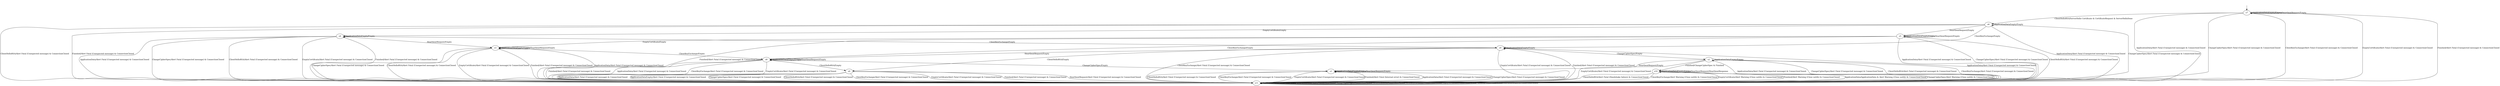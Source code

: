 digraph {
__start0 [label="" shape="none"];
__start0 -> s7;
s7
s0
s1
s2
s3
s4
s5
s6
s8
s9
s10
s11
s7 -> s11 [label="ApplicationData/Alert Fatal (Unexpected message) & ConnectionClosed"]
s7 -> s7 [label="ApplicationDataEmpty/Empty"]
s7 -> s11 [label="ChangeCipherSpec/Alert Fatal (Unexpected message) & ConnectionClosed"]
s7 -> s6 [label="ClientHelloRSA/ServerHello Certificate & CertificateRequest & ServerHelloDone"]
s7 -> s11 [label="ClientKeyExchange/Alert Fatal (Unexpected message) & ConnectionClosed"]
s7 -> s11 [label="EmptyCertificate/Alert Fatal (Unexpected message) & ConnectionClosed"]
s7 -> s11 [label="Finished/Alert Fatal (Unexpected message) & ConnectionClosed"]
s7 -> s7 [label="HeartbeatRequest/Empty"]
s0 -> s11 [label="ApplicationData/Alert Fatal (Unexpected message) & ConnectionClosed"]
s0 -> s11 [label="ApplicationDataEmpty/Alert Fatal (Unexpected message) & ConnectionClosed"]
s0 -> s11 [label="ChangeCipherSpec/Alert Fatal (Unexpected message) & ConnectionClosed"]
s0 -> s11 [label="ClientHelloRSA/Alert Fatal (Unexpected message) & ConnectionClosed"]
s0 -> s11 [label="ClientKeyExchange/Alert Fatal (Unexpected message) & ConnectionClosed"]
s0 -> s11 [label="EmptyCertificate/Alert Fatal (Unexpected message) & ConnectionClosed"]
s0 -> s11 [label="Finished/Alert Fatal (Unexpected message) & ConnectionClosed"]
s0 -> s11 [label="HeartbeatRequest/Alert Fatal (Unexpected message) & ConnectionClosed"]
s1 -> s11 [label="ApplicationData/Alert Fatal (Unexpected message) & ConnectionClosed"]
s1 -> s1 [label="ApplicationDataEmpty/Empty"]
s1 -> s11 [label="ChangeCipherSpec/Alert Fatal (Unexpected message) & ConnectionClosed"]
s1 -> s11 [label="ClientHelloRSA/Alert Fatal (Unexpected message) & ConnectionClosed"]
s1 -> s11 [label="ClientKeyExchange/Alert Fatal (Unexpected message) & ConnectionClosed"]
s1 -> s11 [label="EmptyCertificate/Alert Fatal (Unexpected message) & ConnectionClosed"]
s1 -> s11 [label="Finished/Alert Fatal (Internal error) & ConnectionClosed"]
s1 -> s1 [label="HeartbeatRequest/Empty"]
s2 -> s11 [label="ApplicationData/Alert Fatal (Unexpected message) & ConnectionClosed"]
s2 -> s2 [label="ApplicationDataEmpty/Empty"]
s2 -> s11 [label="ChangeCipherSpec/Alert Fatal (Unexpected message) & ConnectionClosed"]
s2 -> s11 [label="ClientHelloRSA/Alert Fatal (Unexpected message) & ConnectionClosed"]
s2 -> s11 [label="ClientKeyExchange/Alert Fatal (Unexpected message) & ConnectionClosed"]
s2 -> s11 [label="EmptyCertificate/Alert Fatal (Unexpected message) & ConnectionClosed"]
s2 -> s10 [label="Finished/ChangeCipherSpec & Finished"]
s2 -> s1 [label="HeartbeatRequest/Empty"]
s3 -> s11 [label="ApplicationData/Alert Fatal (Unexpected message) & ConnectionClosed"]
s3 -> s3 [label="ApplicationDataEmpty/Empty"]
s3 -> s11 [label="ChangeCipherSpec/Alert Fatal (Unexpected message) & ConnectionClosed"]
s3 -> s11 [label="ClientHelloRSA/Alert Fatal (Unexpected message) & ConnectionClosed"]
s3 -> s8 [label="ClientKeyExchange/Empty"]
s3 -> s11 [label="EmptyCertificate/Alert Fatal (Unexpected message) & ConnectionClosed"]
s3 -> s11 [label="Finished/Alert Fatal (Unexpected message) & ConnectionClosed"]
s3 -> s3 [label="HeartbeatRequest/Empty"]
s4 -> s11 [label="ApplicationData/Alert Fatal (Unexpected message) & ConnectionClosed"]
s4 -> s4 [label="ApplicationDataEmpty/Empty"]
s4 -> s11 [label="ChangeCipherSpec/Alert Fatal (Unexpected message) & ConnectionClosed"]
s4 -> s11 [label="ClientHelloRSA/Alert Fatal (Unexpected message) & ConnectionClosed"]
s4 -> s9 [label="ClientKeyExchange/Empty"]
s4 -> s11 [label="EmptyCertificate/Alert Fatal (Unexpected message) & ConnectionClosed"]
s4 -> s11 [label="Finished/Alert Fatal (Unexpected message) & ConnectionClosed"]
s4 -> s3 [label="HeartbeatRequest/Empty"]
s5 -> s11 [label="ApplicationData/Alert Fatal (Unexpected message) & ConnectionClosed"]
s5 -> s5 [label="ApplicationDataEmpty/Empty"]
s5 -> s11 [label="ChangeCipherSpec/Alert Fatal (Unexpected message) & ConnectionClosed"]
s5 -> s11 [label="ClientHelloRSA/Alert Fatal (Unexpected message) & ConnectionClosed"]
s5 -> s8 [label="ClientKeyExchange/Empty"]
s5 -> s3 [label="EmptyCertificate/Empty"]
s5 -> s11 [label="Finished/Alert Fatal (Unexpected message) & ConnectionClosed"]
s5 -> s5 [label="HeartbeatRequest/Empty"]
s6 -> s11 [label="ApplicationData/Alert Fatal (Unexpected message) & ConnectionClosed"]
s6 -> s6 [label="ApplicationDataEmpty/Empty"]
s6 -> s11 [label="ChangeCipherSpec/Alert Fatal (Unexpected message) & ConnectionClosed"]
s6 -> s11 [label="ClientHelloRSA/Alert Fatal (Unexpected message) & ConnectionClosed"]
s6 -> s9 [label="ClientKeyExchange/Empty"]
s6 -> s4 [label="EmptyCertificate/Empty"]
s6 -> s11 [label="Finished/Alert Fatal (Unexpected message) & ConnectionClosed"]
s6 -> s5 [label="HeartbeatRequest/Empty"]
s8 -> s11 [label="ApplicationData/Alert Fatal (Unexpected message) & ConnectionClosed"]
s8 -> s8 [label="ApplicationDataEmpty/Empty"]
s8 -> s1 [label="ChangeCipherSpec/Empty"]
s8 -> s0 [label="ClientHelloRSA/Empty"]
s8 -> s11 [label="ClientKeyExchange/Alert Fatal (Unexpected message) & ConnectionClosed"]
s8 -> s11 [label="EmptyCertificate/Alert Fatal (Unexpected message) & ConnectionClosed"]
s8 -> s11 [label="Finished/Alert Fatal (Unexpected message) & ConnectionClosed"]
s8 -> s8 [label="HeartbeatRequest/Empty"]
s9 -> s11 [label="ApplicationData/Alert Fatal (Unexpected message) & ConnectionClosed"]
s9 -> s9 [label="ApplicationDataEmpty/Empty"]
s9 -> s2 [label="ChangeCipherSpec/Empty"]
s9 -> s0 [label="ClientHelloRSA/Empty"]
s9 -> s11 [label="ClientKeyExchange/Alert Fatal (Unexpected message) & ConnectionClosed"]
s9 -> s11 [label="EmptyCertificate/Alert Fatal (Unexpected message) & ConnectionClosed"]
s9 -> s11 [label="Finished/Alert Fatal (Unexpected message) & ConnectionClosed"]
s9 -> s8 [label="HeartbeatRequest/Empty"]
s10 -> s11 [label="ApplicationData/ApplicationData & Alert Warning (Close notify) & ConnectionClosed"]
s10 -> s10 [label="ApplicationDataEmpty/Empty"]
s10 -> s11 [label="ChangeCipherSpec/Alert Warning (Close notify) & ConnectionClosed"]
s10 -> s11 [label="ClientHelloRSA/Alert Fatal (Handshake failure) & ConnectionClosed"]
s10 -> s11 [label="ClientKeyExchange/Alert Warning (Close notify) & ConnectionClosed"]
s10 -> s11 [label="EmptyCertificate/Alert Warning (Close notify) & ConnectionClosed"]
s10 -> s11 [label="Finished/Alert Warning (Close notify) & ConnectionClosed"]
s10 -> s10 [label="HeartbeatRequest/HeartbeatResponse"]
s11 -> s11 [label="ApplicationData/ConnectionClosed"]
s11 -> s11 [label="ApplicationDataEmpty/ConnectionClosed"]
s11 -> s11 [label="ChangeCipherSpec/ConnectionClosed"]
s11 -> s11 [label="ClientHelloRSA/ConnectionClosed"]
s11 -> s11 [label="ClientKeyExchange/ConnectionClosed"]
s11 -> s11 [label="EmptyCertificate/ConnectionClosed"]
s11 -> s11 [label="Finished/ConnectionClosed"]
s11 -> s11 [label="HeartbeatRequest/ConnectionClosed"]
}

